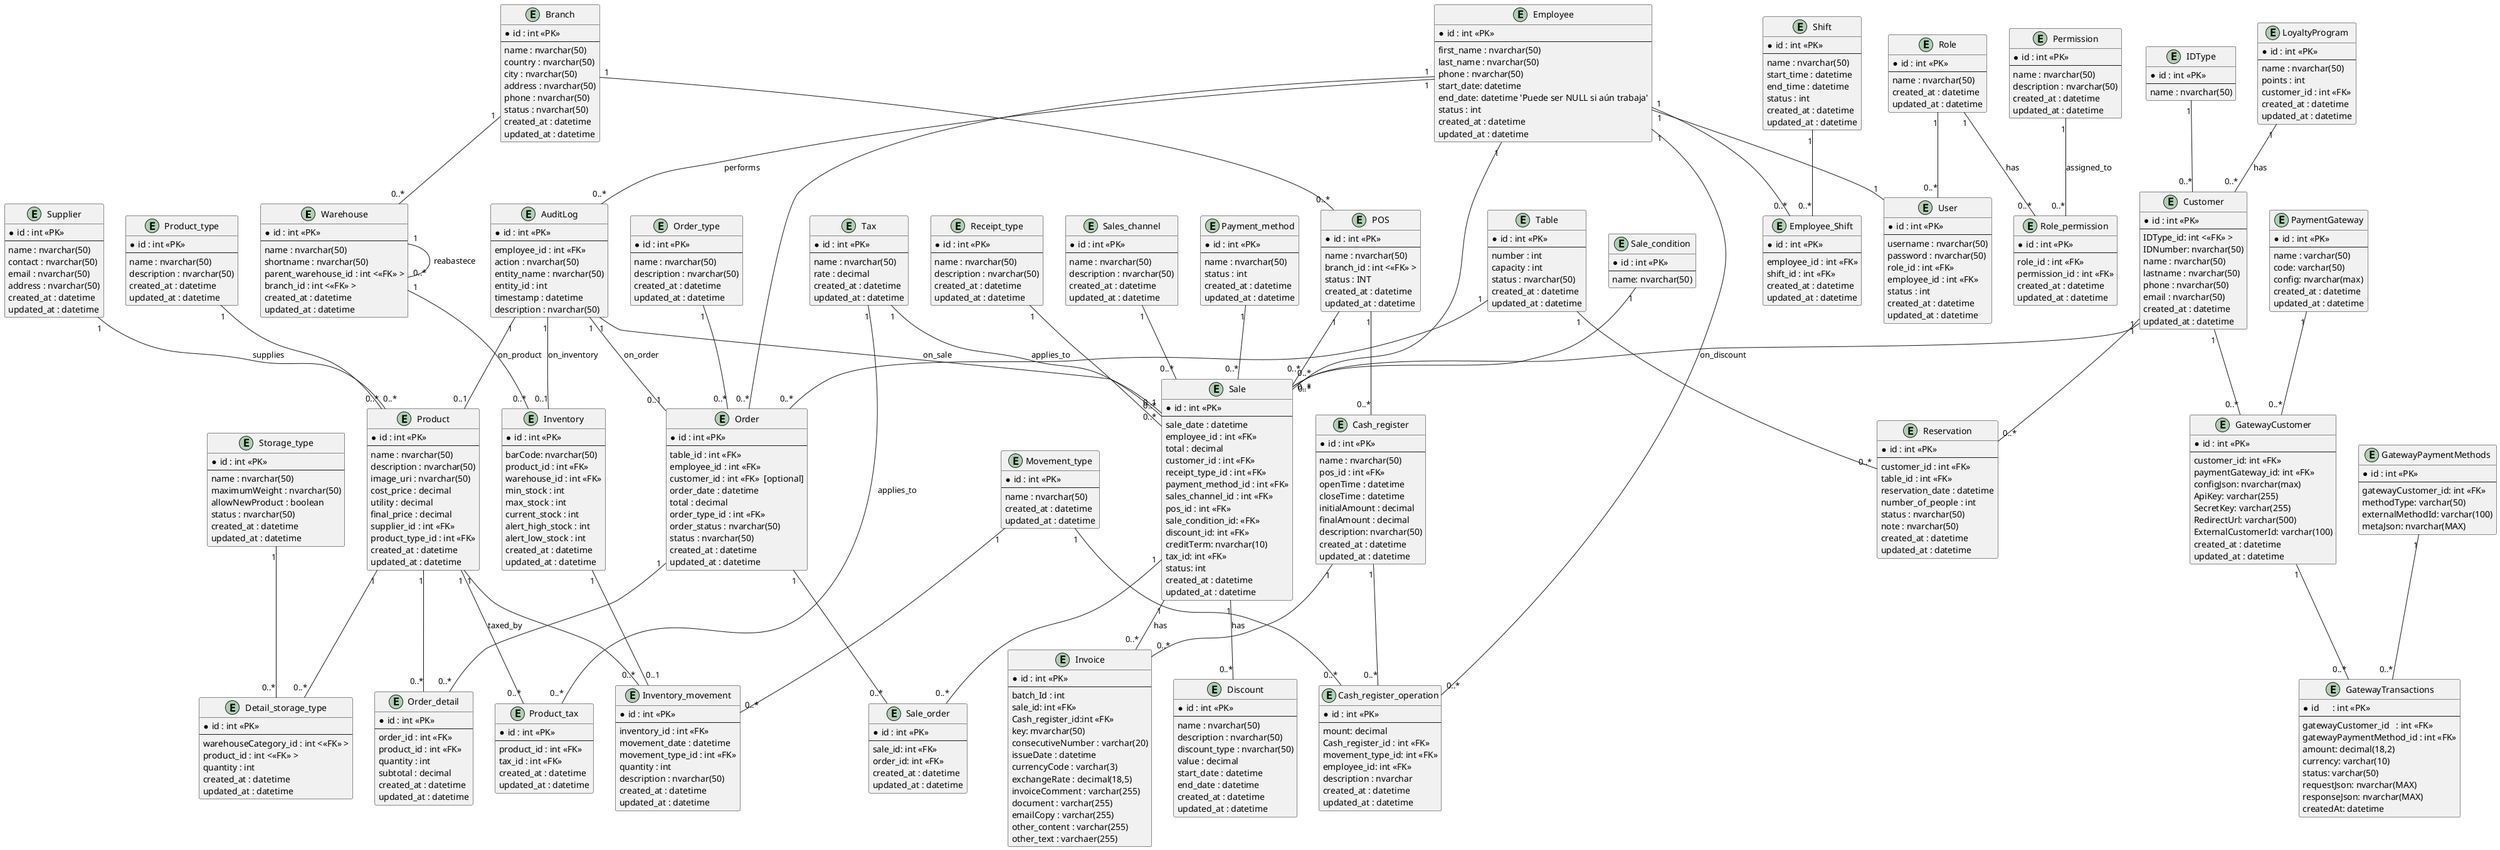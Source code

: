 @startuml  
/' 
 Modelo de Restaurante con Sucursales, Canales de Venta, Puntos de Venta, Gestión de Almacenes, Auditoría, Reservaciones/Promociones y Módulo de Cajas.
 Optimizado a 3FN y con mejoras en nomenclatura, normalización y trazabilidad.
'/ 

' ALMACENES =================
entity Warehouse {
  * id : int <<PK>>
  --
  name : nvarchar(50)
  shortname : nvarchar(50)
  parent_warehouse_id : int <<<FK>> > /'Para reabastecimiento de otro almacén'/
  branch_id : int <<<FK>> >  /'Ubicación o dirección del almacén'/
  created_at : datetime
  updated_at : datetime
}

entity Storage_type {
  * id : int <<PK>>
  --
  name : nvarchar(50)
  maximumWeight : nvarchar(50)  /'Kg, Libras, etc.'/
  allowNewProduct : boolean /'Si la ubicación está vacía, permite productos mezclados'/
  status : nvarchar(50)
  created_at : datetime
  updated_at : datetime
}

entity Detail_storage_type {
  * id : int <<PK>>
  --
  warehouseCategory_id : int <<<FK>> > 
  product_id : int <<<FK>> > 
  quantity : int
  created_at : datetime
  updated_at : datetime
}

' ENTIDAD: SUCURSAL
entity Branch {
  * id : int <<PK>>
  --
  name : nvarchar(50)
  country : nvarchar(50)
  city : nvarchar(50)       
  address : nvarchar(50) 
  phone : nvarchar(50)
  status : nvarchar(50)
  created_at : datetime
  updated_at : datetime
}

' PUNTO DE VENTA (POS)
entity POS {
  * id : int <<PK>>
  --
  name : nvarchar(50)           /'Tipo de punto de venta (restaurante, RestoBar, etc.)'/
  branch_id : int <<<FK>> > 
  status : INT
  created_at : datetime
  updated_at : datetime
}


' CLIENTE
entity IDType {
  * id : int <<PK>>
  --
  name : nvarchar(50)
}
entity Customer {
  * id : int <<PK>>
  --
  IDType_id: int <<<FK>> >
  IDNumber: nvarchar(50)
  name : nvarchar(50)
  lastname : nvarchar(50)
  phone : nvarchar(50)
  email : nvarchar(50)
  created_at : datetime
  updated_at : datetime
}

' MESA
entity Table {
  * id : int <<PK>>
  --
  number : int
  capacity : int
  status : nvarchar(50)
  created_at : datetime
  updated_at : datetime
}

' EMPLEADO
entity Employee {
  * id : int <<PK>>
  --
  first_name : nvarchar(50)
  last_name : nvarchar(50)
  phone : nvarchar(50)
  start_date: datetime
  end_date: datetime 'Puede ser NULL si aún trabaja'
  status : int
  created_at : datetime
  updated_at : datetime
}

' ORDEN
entity Order {
  * id : int <<PK>>
  --
  table_id : int <<FK>> 
  employee_id : int <<FK>>  /'Replaces waiter_id'/
  customer_id : int <<FK>>  [optional]
  order_date : datetime
  total : decimal
  order_type_id : int <<FK>> 
  order_status : nvarchar(50) /'pendiente, en preparación, servida, cancelada'/
  status : nvarchar(50) /'kitchen_status'/
  created_at : datetime
  updated_at : datetime
}

' TIPO DE ORDEN
entity Order_type {
  * id : int <<PK>>
  --
  name : nvarchar(50)
  description : nvarchar(50)
  created_at : datetime
  updated_at : datetime
}

' DETALLE DE LA ORDEN
entity Order_detail {
  * id : int <<PK>>
  --
  order_id : int <<FK>> 
  product_id : int <<FK>> 
  quantity : int
  subtotal : decimal
  created_at : datetime
  updated_at : datetime
}

' TIPO DE PRODUCTO
entity Product_type {
  * id : int <<PK>>
  --
  name : nvarchar(50)
  description : nvarchar(50)
  created_at : datetime
  updated_at : datetime
}

' PRODUCTO ==================
entity Product {
  * id : int <<PK>>
  --
  name : nvarchar(50)
  description : nvarchar(50)
  image_uri : nvarchar(50)
  cost_price : decimal
  utility : decimal
  final_price : decimal
  supplier_id : int <<FK>> 
  product_type_id : int <<FK>> 
  created_at : datetime
  updated_at : datetime
}

' Product Taxes
entity Product_tax {
  * id : int <<PK>>
  --
  product_id : int <<FK>> 
  tax_id : int <<FK>> 
  created_at : datetime
  updated_at : datetime
}

' INVENTARIO (para sucursales)
entity Inventory {
  * id : int <<PK>>
  --
  barCode: nvarchar(50) 
  product_id : int <<FK>> 
  warehouse_id : int <<FK>> 
  min_stock : int
  max_stock : int
  current_stock : int
  alert_high_stock : int
  alert_low_stock : int
  created_at : datetime
  updated_at : datetime
}

' USUARIOS Y PERMISOS
entity User {
  * id : int <<PK>>
  --
  username : nvarchar(50)
  password : nvarchar(50)     /'Almacenar hash de la contraseña'/
  role_id : int <<FK>> 
  employee_id : int <<FK>> 
  status : int
  created_at : datetime
  updated_at : datetime
}

entity Role {
  * id : int <<PK>>
  --
  name : nvarchar(50)
  created_at : datetime
  updated_at : datetime
}

entity Permission {
  * id : int <<PK>>
  --
  name : nvarchar(50)
  description : nvarchar(50)
  created_at : datetime
  updated_at : datetime
}

' Tabla intermedia con clave compuesta (en lugar de id)
entity Role_permission {
  * id : int <<PK>>
  --
  role_id : int <<FK>> 
  permission_id : int <<FK>> 
  created_at : datetime
  updated_at : datetime
}

' COMPROBANTES (boleta, factura)
entity Receipt_type {
  * id : int <<PK>>
  --
  name : nvarchar(50)
  description : nvarchar(50)
  created_at : datetime
  updated_at : datetime
}

' CANALES DE VENTA (web, tienda, terceros)
entity Sales_channel {
  * id : int <<PK>>
  --
  name : nvarchar(50)
  description : nvarchar(50)
  created_at : datetime
  updated_at : datetime
}

' VENTA (transacción final)
entity Sale {
  * id : int <<PK>>
  --
  sale_date : datetime
  employee_id : int <<FK>> /' cashier_id '/
  total : decimal
  customer_id : int <<FK>> 
  receipt_type_id : int <<FK>> 
  payment_method_id : int <<FK>> 
  sales_channel_id : int <<FK>> 
  pos_id : int <<FK>> 
  sale_condition_id: <<FK>> 
  discount_id: int <<FK>> 
  creditTerm: nvarchar(10) /'plazo credito: Se omite si viene vacío, pero es de condición obligatoria cuando la condición de la venta es crédito'/
  tax_id: int <<FK>> 
  status: int
  created_at : datetime
  updated_at : datetime
}
entity Sale_order {
  * id : int <<PK>>
  --
  sale_id: int <<FK>> 
  order_id: int <<FK>> 
  created_at : datetime
  updated_at : datetime
}

' MÉTODO DE PAGO
entity Payment_method {
  * id : int <<PK>>
  --
  name : nvarchar(50)
  status : int
  created_at : datetime
  updated_at : datetime
}

' MOVIMIENTOS DE INVENTARIO
entity Inventory_movement {
  * id : int <<PK>>
  --
  inventory_id : int <<FK>> 
  movement_date : datetime
  movement_type_id : int <<FK>> 
  quantity : int
  description : nvarchar(50)
  created_at : datetime
  updated_at : datetime
}

' TIPO DE MOVIMIENTO (ingreso o salida)
entity Movement_type {
  * id : int <<PK>>
  --
  name : nvarchar(50)
  created_at : datetime
  updated_at : datetime
}

' NUEVAS ENTIDADES: Reservaciones y Promociones

' Reservaciones
entity Reservation {
  * id : int <<PK>>
  --
  customer_id : int <<FK>> 
  table_id : int <<FK>> 
  reservation_date : datetime
  number_of_people : int
  status : nvarchar(50) /'pendiente, confirmada, cancelada'/
  note : nvarchar(50)
  created_at : datetime
  updated_at : datetime
}

' Impuestos
entity Tax {
  * id : int <<PK>>
  --
  name : nvarchar(50)
  rate : decimal
  created_at : datetime
  updated_at : datetime
}

' MÓDULO DE CAJAS

' Caja principal
entity Cash_register {
  * id : int <<PK>>
  --
  name : nvarchar(50)
  pos_id : int <<FK>> 
  openTime : datetime
  closeTime : datetime
  initialAmount : decimal /'Monto inicial, ej: $100'/ 
  finalAmount : decimal /'Monto final, ej: $100'/ 
  description: nvarchar(50)
  created_at : datetime
  updated_at : datetime
}

' (Apertura de caja)
entity Cash_register_operation {
  * id : int <<PK>>
  --
  mount: decimal
  Cash_register_id : int <<FK>> 
  movement_type_id: int <<FK>>
  employee_id: int <<FK>>
  description : nvarchar
  created_at : datetime
  updated_at : datetime
}

' Promociones y Descuentos
entity Discount {
  * id : int <<PK>>
  --
  name : nvarchar(50)
  description : nvarchar(50)
  discount_type : nvarchar(50) /'percentage or fixed amount'/
  value : decimal
  start_date : datetime
  end_date : datetime
  created_at : datetime
  updated_at : datetime
}

' Turnos
entity Shift {
  * id : int <<PK>>
  --
  name : nvarchar(50)
  start_time : datetime
  end_time : datetime
  status : int /'open, closed'/
  created_at : datetime
  updated_at : datetime
}

' Auditoría
entity AuditLog {
  * id : int <<PK>>
  --
  employee_id : int <<FK>>
  action : nvarchar(50)
  entity_name : nvarchar(50)
  entity_id : int
  timestamp : datetime
  description : nvarchar(50)
}

' Proveedor
entity Supplier {
  * id : int <<PK>>
  --
  name : nvarchar(50)
  contact : nvarchar(50)
  email : nvarchar(50)
  address : nvarchar(50)
  created_at : datetime
  updated_at : datetime
}

' Programa de Lealtad
entity LoyaltyProgram {
  * id : int <<PK>>
  --
  name : nvarchar(50)
  points : int
  customer_id : int <<FK>>
  created_at : datetime
  updated_at : datetime
}

' Relación entre Employee y Shift mediante tabla intermedia.
entity Employee_Shift {
  * id : int <<PK>>
  --
  employee_id : int <<FK>>
  shift_id : int <<FK>>
  created_at : datetime
  updated_at : datetime
}
/'condicion venta, contado, credito,'/
entity Sale_condition {
  * id : int <<PK>>
  --
  name: nvarchar(50)
}
'MODULO FACTURACION
entity Invoice {
  * id : int <<PK>>
  --
  batch_Id : int
  sale_id: int <<FK>>
  Cash_register_id:int <<FK>>
  key: mvarchar(50) /'(si no se envía el API lo genera automáticamente y lo devuelve en la respuesta)'/
  consecutiveNumber : varchar(20)
  issueDate : datetime
  currencyCode : varchar(3) /'codigo moneda'/
  exchangeRate : decimal(18,5) /'tipo de cambio'/
  invoiceComment : varchar(255) /'Comentario factura'/
  document : varchar(255)
  emailCopy : varchar(255) /'deben de venir separadas por punto y coma (;) sin espacios.'/
  other_content : varchar(255)
  other_text : varchaer(255)
}

' Tabla maestra de pasarelas de pago.
entity PaymentGateway {
  * id : int <<PK>>
  --
  name : varchar(50) /'ej: Onvopay, tilopay,etc.'/
  code: varchar(50) /'ej: ONVO, TILO,etc.'/
  config: nvarchar(max) /'JSON con settings genéricos (p. ej. endpoints, llaves)'/
  created_at : datetime
  updated_at : datetime
}
'Configuración de cada cliente para cada pasarela.
entity GatewayCustomer{
  * id : int <<PK>>
  --
  customer_id: int <<FK>> /'cliente base'/
  paymentGateway_id: int <<FK>> /'pasarela de pago'/
  configJson: nvarchar(max) /'JSON parametros espesificos'/
  ApiKey: varchar(255)
  SecretKey: varchar(255)
  RedirectUrl: varchar(500)
  ExternalCustomerId: varchar(100) /'id que devuelve la Api de onvo por cada customer'/
  created_at : datetime
  updated_at : datetime
}
'si existe metodo de pago y hay que configurar para sinpe, card, banco.
entity GatewayPaymentMethods{
  * id : int <<PK>>
  --
  gatewayCustomer_id: int <<FK>>
  methodType: varchar(50)  /'sinpe,card,zunify'/
  externalMethodId: varchar(100) /'id que devuelve la Api de onvo por cada metodo de pago'/
  metaJson: nvarchar(MAX) /'Json Configuracion base'/
}
'cuando se realice la transaccion copn el tipo de pasarela y metodo de pago (intencion de pago etc.)
entity GatewayTransactions {
  * id      : int <<PK>>
  --
  gatewayCustomer_id   : int <<FK>>
  gatewayPaymentMethod_id : int <<FK>> /'opcional si existe metodo'/
  amount: decimal(18,2)
  currency: varchar(10)
  status: varchar(50)
  requestJson: nvarchar(MAX)  /'todo el payload enviado'/
  responseJson: nvarchar(MAX) /'podemos guardar por seguridad la respuesta de cada transaccion'/
  createdAt: datetime
}
'=================== Relaciones ====================
Customer "1" -- "0..*" GatewayCustomer
PaymentGateway "1" -- "0..*" GatewayCustomer
GatewayCustomer "1" -- "0..*" GatewayTransactions
GatewayPaymentMethods "1" -- "0..*" GatewayTransactions

'RELACION FACTURACION
Cash_register "1" -- "0..*" Invoice
' Receipt_type "1" -- "0..*" Invoice
IDType "1" -- "0..*" Customer
Sale_condition "1" -- "0..*" Sale
Cash_register "1" -- "0..*" Cash_register_operation
POS "1" -- "0..*" Cash_register

' RELACIONES GENERALES ACTUALIZADAS

' Un empleado atiende muchas órdenes.
Employee "1" -- "0..*" Order
Employee "1" -- "1" User
Employee "1" -- "0..*" Sale
' Una operación de caja es realizada por un usuario.
Employee "1" -- "0..*" Cash_register_operation : on_discount
' Un cliente puede generar muchas ventas.
Customer "1" -- "0..*" Sale

' Un tipo de orden se vincula a muchas órdenes.
Order_type "1" -- "0..*" Order

' Una orden tiene muchos detalles.
Order "1" -- "0..*" Order_detail

' Un producto aparece en muchos detalles.
Product "1" -- "0..*" Order_detail

' Un tipo de producto agrupa muchos productos.
Product_type "1" -- "0..*" Product

' Un usuario tiene un único rol.
Role "1" -- "0..*" User

' Un rol puede tener muchos permisos (vía clave compuesta).
Role "1" -- "0..*" Role_permission : has
Permission "1" -- "0..*" Role_permission : assigned_to



' Un comprobante se asocia a muchas ventas.
Receipt_type "1" -- "0..*" Sale

' Un método de pago se utiliza en muchas ventas.
Payment_method "1" -- "0..*" Sale

' Inventario para sucursales: un producto tiene un único registro (o ninguno).
Inventory "1" -- "0..1" Inventory_movement

' Un producto genera muchos movimientos de inventario.
Product "1" -- "0..*" Inventory_movement

' Un tipo de movimiento se usa en muchos movimientos.
Movement_type "1" -- "0..*" Inventory_movement
Movement_type "1" -- "0..*" Cash_register_operation

' Canal de venta se vincula a muchas ventas.
Sales_channel "1" -- "0..*" Sale

' Relación de Branch con Puntos de Venta.
Branch "1" -- "0..*" POS
Branch "1" -- "0..*" Warehouse

' Relación de POS con Ventas.
POS "1" -- "0..*" Sale

' Relación de ALMACÉN con operaciones.
Warehouse "1" -- "0..*" Inventory

' Relación entre Warehouse y sí mismo para jerarquía (reabastecimiento).
Warehouse "1" -- "0..*" Warehouse : reabastece

' Relación entre Warehouse_category y Detail_warehouse_category.
Storage_type "1" -- "0..*" Detail_storage_type
Product "1" -- "0..*" Detail_storage_type

' Relación entre Reservation y Customer/Table.
Customer "1" -- "0..*" Reservation
Table "1" -- "0..*" Reservation
Table "1" -- "0..*" Order

' Un producto puede ser suministrado por muchos proveedores.
Supplier "1" -- "0..*" Product : supplies

' Una venta puede tener muchos descuentos aplicados.
Sale "1" -- "0..*" Discount : has

' Un usuario realiza acciones que se registran en el log de auditoría.
Employee "1" -- "0..*" AuditLog : performs
AuditLog "1" -- "0..1" Product : on_product
AuditLog "1" -- "0..1" Sale : on_sale
AuditLog "1" -- "0..1" Order : on_order
AuditLog "1" -- "0..1" Inventory : on_inventory
'AuditLog "1" -- "0..1" Discount : on_discount



Product "1" -- "0..*" Product_tax : taxed_by
Tax "1" -- "0..*" Product_tax : applies_to
Tax "1" -- "0..*" Sale : applies_to

Employee "1" -- "0..*" Employee_Shift
Shift "1" -- "0..*" Employee_Shift
LoyaltyProgram "1" -- "0..*" Customer : has
Sale "1" -- "0..*" Invoice : has
Sale "1" -- "0..*" Sale_order
Order "1" -- "0..*" Sale_order
@enduml
